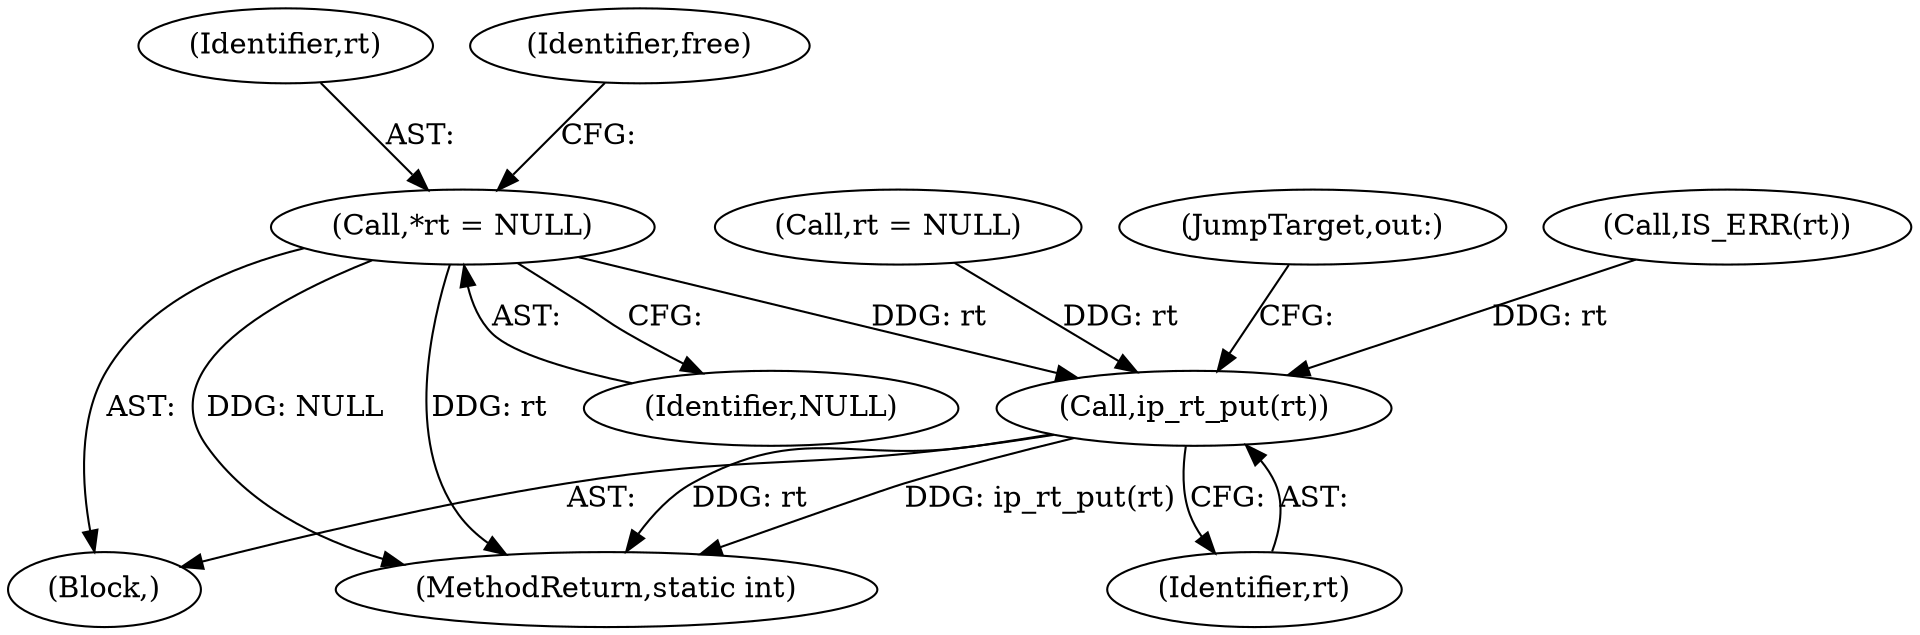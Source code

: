 digraph "0_linux_f6d8bd051c391c1c0458a30b2a7abcd939329259_27@pointer" {
"1000119" [label="(Call,*rt = NULL)"];
"1000571" [label="(Call,ip_rt_put(rt))"];
"1000120" [label="(Identifier,rt)"];
"1000124" [label="(Identifier,free)"];
"1000111" [label="(Block,)"];
"1000121" [label="(Identifier,NULL)"];
"1000119" [label="(Call,*rt = NULL)"];
"1000454" [label="(Call,rt = NULL)"];
"1000602" [label="(MethodReturn,static int)"];
"1000571" [label="(Call,ip_rt_put(rt))"];
"1000572" [label="(Identifier,rt)"];
"1000573" [label="(JumpTarget,out:)"];
"1000447" [label="(Call,IS_ERR(rt))"];
"1000119" -> "1000111"  [label="AST: "];
"1000119" -> "1000121"  [label="CFG: "];
"1000120" -> "1000119"  [label="AST: "];
"1000121" -> "1000119"  [label="AST: "];
"1000124" -> "1000119"  [label="CFG: "];
"1000119" -> "1000602"  [label="DDG: NULL"];
"1000119" -> "1000602"  [label="DDG: rt"];
"1000119" -> "1000571"  [label="DDG: rt"];
"1000571" -> "1000111"  [label="AST: "];
"1000571" -> "1000572"  [label="CFG: "];
"1000572" -> "1000571"  [label="AST: "];
"1000573" -> "1000571"  [label="CFG: "];
"1000571" -> "1000602"  [label="DDG: ip_rt_put(rt)"];
"1000571" -> "1000602"  [label="DDG: rt"];
"1000454" -> "1000571"  [label="DDG: rt"];
"1000447" -> "1000571"  [label="DDG: rt"];
}
